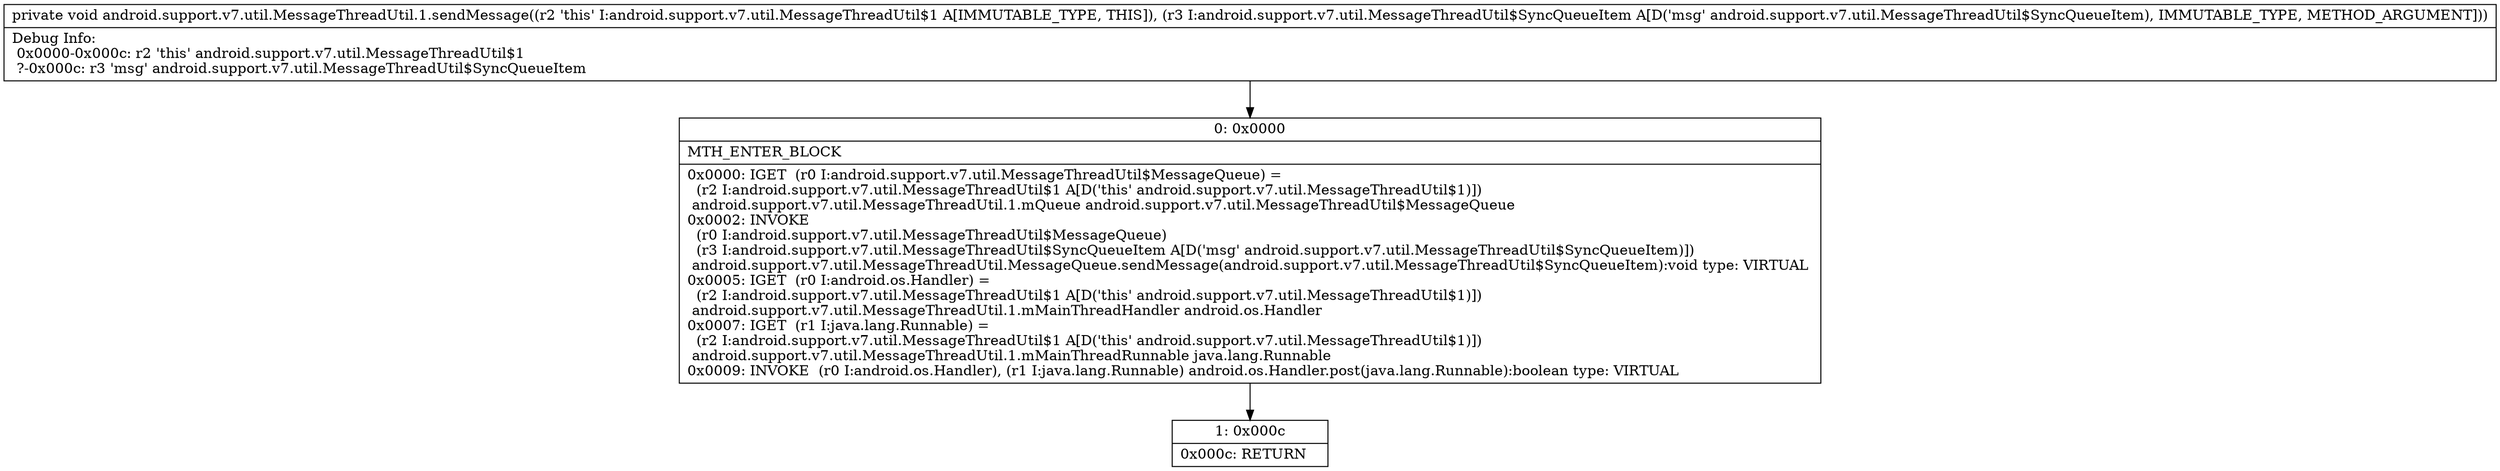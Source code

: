 digraph "CFG forandroid.support.v7.util.MessageThreadUtil.1.sendMessage(Landroid\/support\/v7\/util\/MessageThreadUtil$SyncQueueItem;)V" {
Node_0 [shape=record,label="{0\:\ 0x0000|MTH_ENTER_BLOCK\l|0x0000: IGET  (r0 I:android.support.v7.util.MessageThreadUtil$MessageQueue) = \l  (r2 I:android.support.v7.util.MessageThreadUtil$1 A[D('this' android.support.v7.util.MessageThreadUtil$1)])\l android.support.v7.util.MessageThreadUtil.1.mQueue android.support.v7.util.MessageThreadUtil$MessageQueue \l0x0002: INVOKE  \l  (r0 I:android.support.v7.util.MessageThreadUtil$MessageQueue)\l  (r3 I:android.support.v7.util.MessageThreadUtil$SyncQueueItem A[D('msg' android.support.v7.util.MessageThreadUtil$SyncQueueItem)])\l android.support.v7.util.MessageThreadUtil.MessageQueue.sendMessage(android.support.v7.util.MessageThreadUtil$SyncQueueItem):void type: VIRTUAL \l0x0005: IGET  (r0 I:android.os.Handler) = \l  (r2 I:android.support.v7.util.MessageThreadUtil$1 A[D('this' android.support.v7.util.MessageThreadUtil$1)])\l android.support.v7.util.MessageThreadUtil.1.mMainThreadHandler android.os.Handler \l0x0007: IGET  (r1 I:java.lang.Runnable) = \l  (r2 I:android.support.v7.util.MessageThreadUtil$1 A[D('this' android.support.v7.util.MessageThreadUtil$1)])\l android.support.v7.util.MessageThreadUtil.1.mMainThreadRunnable java.lang.Runnable \l0x0009: INVOKE  (r0 I:android.os.Handler), (r1 I:java.lang.Runnable) android.os.Handler.post(java.lang.Runnable):boolean type: VIRTUAL \l}"];
Node_1 [shape=record,label="{1\:\ 0x000c|0x000c: RETURN   \l}"];
MethodNode[shape=record,label="{private void android.support.v7.util.MessageThreadUtil.1.sendMessage((r2 'this' I:android.support.v7.util.MessageThreadUtil$1 A[IMMUTABLE_TYPE, THIS]), (r3 I:android.support.v7.util.MessageThreadUtil$SyncQueueItem A[D('msg' android.support.v7.util.MessageThreadUtil$SyncQueueItem), IMMUTABLE_TYPE, METHOD_ARGUMENT]))  | Debug Info:\l  0x0000\-0x000c: r2 'this' android.support.v7.util.MessageThreadUtil$1\l  ?\-0x000c: r3 'msg' android.support.v7.util.MessageThreadUtil$SyncQueueItem\l}"];
MethodNode -> Node_0;
Node_0 -> Node_1;
}


